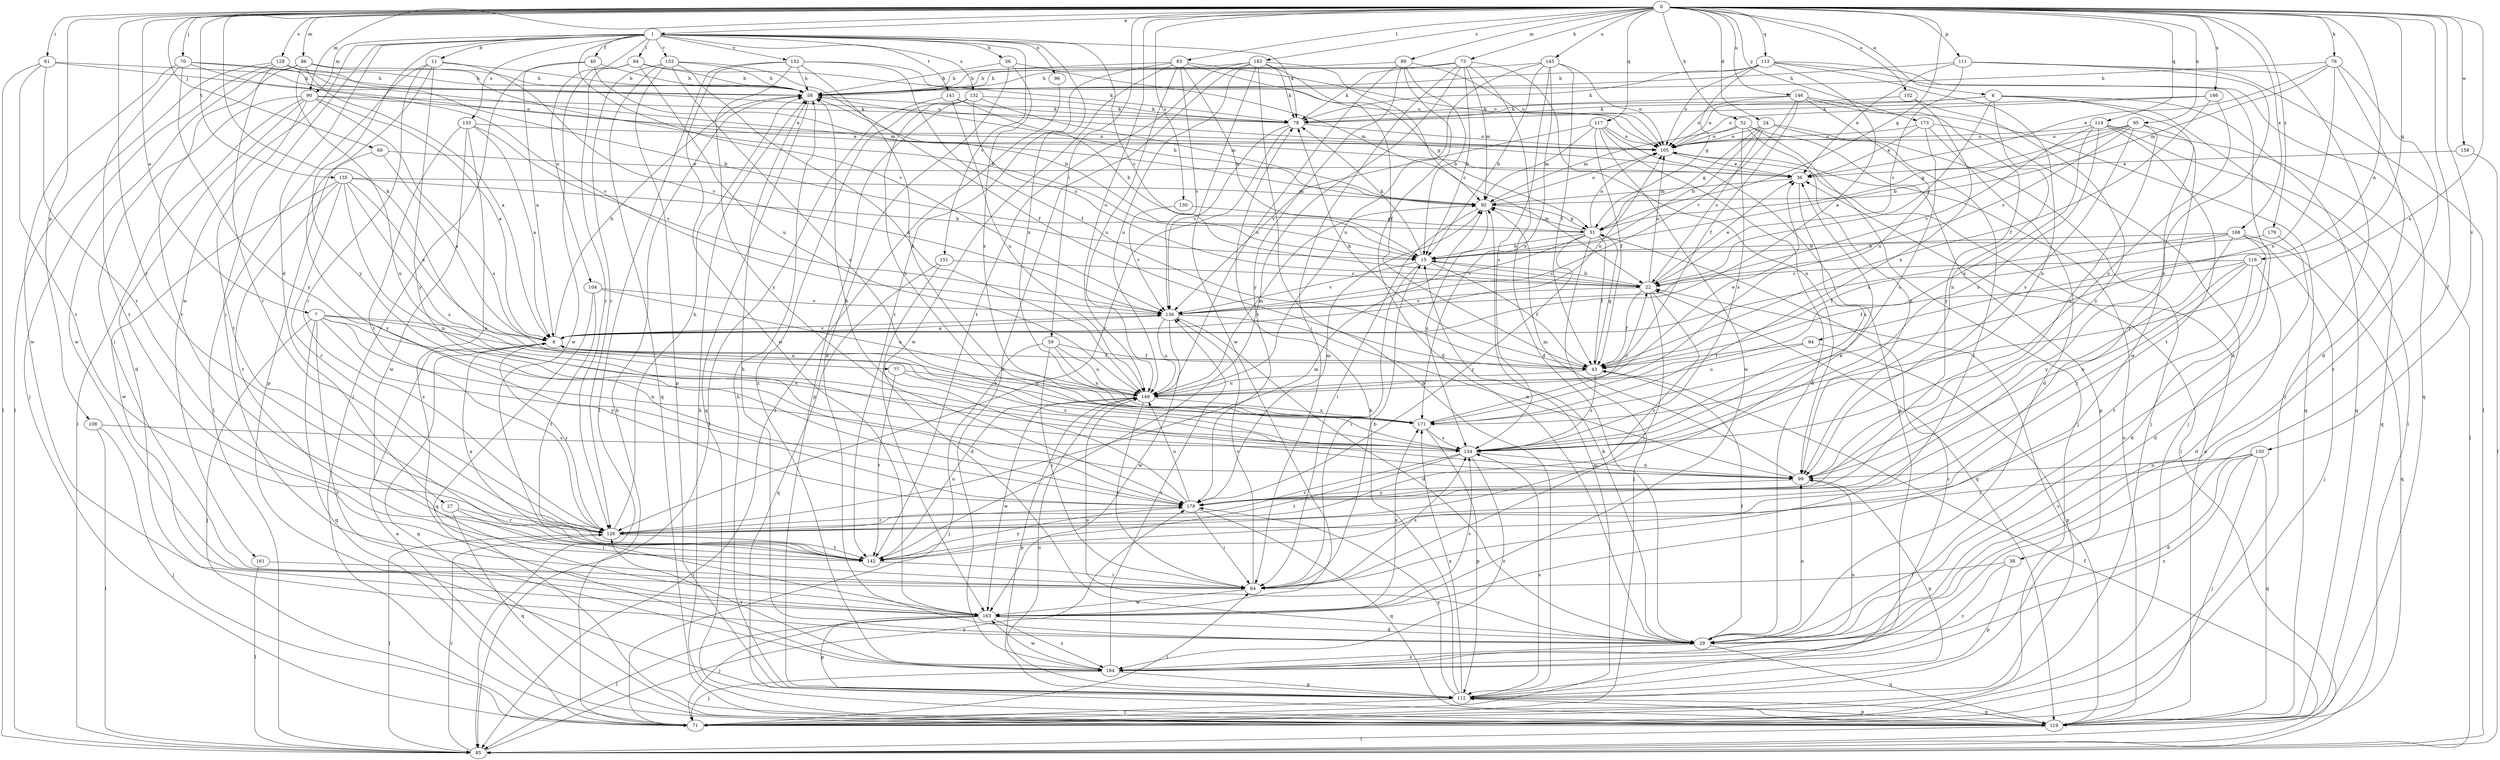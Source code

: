 strict digraph  {
0;
1;
6;
7;
8;
11;
15;
22;
24;
27;
29;
36;
38;
40;
43;
51;
52;
56;
58;
59;
61;
64;
69;
70;
71;
73;
76;
77;
78;
83;
84;
85;
86;
89;
90;
92;
94;
95;
96;
99;
102;
104;
105;
108;
111;
112;
113;
114;
116;
117;
119;
126;
128;
130;
132;
133;
134;
135;
141;
142;
145;
146;
149;
150;
151;
152;
153;
156;
158;
161;
163;
166;
168;
171;
173;
178;
179;
183;
184;
0 -> 1  [label=a];
0 -> 6  [label=a];
0 -> 7  [label=a];
0 -> 24  [label=d];
0 -> 38  [label=f];
0 -> 51  [label=g];
0 -> 52  [label=h];
0 -> 59  [label=i];
0 -> 61  [label=i];
0 -> 69  [label=j];
0 -> 70  [label=j];
0 -> 73  [label=k];
0 -> 76  [label=k];
0 -> 77  [label=k];
0 -> 83  [label=l];
0 -> 86  [label=m];
0 -> 89  [label=m];
0 -> 90  [label=m];
0 -> 94  [label=n];
0 -> 95  [label=n];
0 -> 102  [label=o];
0 -> 108  [label=p];
0 -> 111  [label=p];
0 -> 113  [label=q];
0 -> 114  [label=q];
0 -> 116  [label=q];
0 -> 117  [label=q];
0 -> 126  [label=r];
0 -> 128  [label=s];
0 -> 130  [label=s];
0 -> 135  [label=t];
0 -> 145  [label=u];
0 -> 146  [label=u];
0 -> 149  [label=u];
0 -> 150  [label=v];
0 -> 158  [label=w];
0 -> 166  [label=x];
0 -> 168  [label=x];
0 -> 171  [label=x];
0 -> 173  [label=y];
0 -> 179  [label=z];
0 -> 183  [label=z];
1 -> 11  [label=b];
1 -> 22  [label=c];
1 -> 27  [label=d];
1 -> 40  [label=f];
1 -> 56  [label=h];
1 -> 64  [label=i];
1 -> 78  [label=k];
1 -> 84  [label=l];
1 -> 90  [label=m];
1 -> 96  [label=n];
1 -> 104  [label=o];
1 -> 132  [label=s];
1 -> 133  [label=s];
1 -> 141  [label=t];
1 -> 151  [label=v];
1 -> 152  [label=v];
1 -> 153  [label=v];
1 -> 156  [label=v];
1 -> 161  [label=w];
1 -> 171  [label=x];
1 -> 178  [label=y];
6 -> 22  [label=c];
6 -> 78  [label=k];
6 -> 85  [label=l];
6 -> 99  [label=n];
6 -> 105  [label=o];
6 -> 119  [label=q];
6 -> 163  [label=w];
7 -> 8  [label=a];
7 -> 71  [label=j];
7 -> 99  [label=n];
7 -> 119  [label=q];
7 -> 134  [label=s];
7 -> 149  [label=u];
7 -> 178  [label=y];
7 -> 184  [label=z];
8 -> 43  [label=f];
8 -> 58  [label=h];
8 -> 105  [label=o];
8 -> 119  [label=q];
8 -> 126  [label=r];
8 -> 156  [label=v];
11 -> 58  [label=h];
11 -> 85  [label=l];
11 -> 112  [label=p];
11 -> 126  [label=r];
11 -> 156  [label=v];
11 -> 178  [label=y];
15 -> 22  [label=c];
15 -> 43  [label=f];
15 -> 64  [label=i];
15 -> 78  [label=k];
15 -> 156  [label=v];
22 -> 15  [label=b];
22 -> 36  [label=e];
22 -> 43  [label=f];
22 -> 64  [label=i];
22 -> 105  [label=o];
22 -> 126  [label=r];
22 -> 156  [label=v];
24 -> 15  [label=b];
24 -> 22  [label=c];
24 -> 51  [label=g];
24 -> 64  [label=i];
24 -> 71  [label=j];
24 -> 105  [label=o];
27 -> 64  [label=i];
27 -> 119  [label=q];
27 -> 126  [label=r];
29 -> 15  [label=b];
29 -> 43  [label=f];
29 -> 58  [label=h];
29 -> 99  [label=n];
29 -> 119  [label=q];
29 -> 149  [label=u];
29 -> 184  [label=z];
36 -> 92  [label=m];
36 -> 134  [label=s];
38 -> 64  [label=i];
38 -> 112  [label=p];
38 -> 184  [label=z];
40 -> 8  [label=a];
40 -> 58  [label=h];
40 -> 71  [label=j];
40 -> 92  [label=m];
43 -> 51  [label=g];
43 -> 78  [label=k];
43 -> 134  [label=s];
43 -> 149  [label=u];
51 -> 15  [label=b];
51 -> 43  [label=f];
51 -> 58  [label=h];
51 -> 71  [label=j];
51 -> 92  [label=m];
51 -> 105  [label=o];
51 -> 119  [label=q];
51 -> 156  [label=v];
51 -> 178  [label=y];
52 -> 71  [label=j];
52 -> 92  [label=m];
52 -> 99  [label=n];
52 -> 105  [label=o];
52 -> 112  [label=p];
52 -> 134  [label=s];
56 -> 29  [label=d];
56 -> 58  [label=h];
56 -> 92  [label=m];
56 -> 171  [label=x];
58 -> 78  [label=k];
58 -> 119  [label=q];
59 -> 43  [label=f];
59 -> 64  [label=i];
59 -> 71  [label=j];
59 -> 149  [label=u];
59 -> 171  [label=x];
61 -> 58  [label=h];
61 -> 85  [label=l];
61 -> 105  [label=o];
61 -> 126  [label=r];
61 -> 142  [label=t];
64 -> 15  [label=b];
64 -> 134  [label=s];
64 -> 156  [label=v];
64 -> 163  [label=w];
69 -> 8  [label=a];
69 -> 36  [label=e];
69 -> 178  [label=y];
70 -> 15  [label=b];
70 -> 58  [label=h];
70 -> 142  [label=t];
70 -> 156  [label=v];
70 -> 163  [label=w];
70 -> 178  [label=y];
71 -> 8  [label=a];
71 -> 58  [label=h];
71 -> 64  [label=i];
71 -> 92  [label=m];
73 -> 15  [label=b];
73 -> 29  [label=d];
73 -> 58  [label=h];
73 -> 64  [label=i];
73 -> 78  [label=k];
73 -> 92  [label=m];
73 -> 99  [label=n];
73 -> 142  [label=t];
76 -> 29  [label=d];
76 -> 36  [label=e];
76 -> 58  [label=h];
76 -> 92  [label=m];
76 -> 171  [label=x];
76 -> 184  [label=z];
77 -> 134  [label=s];
77 -> 142  [label=t];
77 -> 149  [label=u];
78 -> 105  [label=o];
78 -> 126  [label=r];
78 -> 156  [label=v];
83 -> 15  [label=b];
83 -> 51  [label=g];
83 -> 58  [label=h];
83 -> 105  [label=o];
83 -> 142  [label=t];
83 -> 149  [label=u];
83 -> 156  [label=v];
83 -> 163  [label=w];
84 -> 58  [label=h];
84 -> 78  [label=k];
84 -> 126  [label=r];
84 -> 149  [label=u];
84 -> 163  [label=w];
85 -> 43  [label=f];
85 -> 126  [label=r];
85 -> 178  [label=y];
86 -> 8  [label=a];
86 -> 15  [label=b];
86 -> 58  [label=h];
86 -> 99  [label=n];
86 -> 142  [label=t];
86 -> 163  [label=w];
89 -> 15  [label=b];
89 -> 29  [label=d];
89 -> 58  [label=h];
89 -> 105  [label=o];
89 -> 149  [label=u];
89 -> 178  [label=y];
90 -> 8  [label=a];
90 -> 29  [label=d];
90 -> 36  [label=e];
90 -> 64  [label=i];
90 -> 78  [label=k];
90 -> 85  [label=l];
90 -> 134  [label=s];
90 -> 142  [label=t];
92 -> 51  [label=g];
92 -> 58  [label=h];
92 -> 64  [label=i];
92 -> 105  [label=o];
92 -> 134  [label=s];
94 -> 43  [label=f];
94 -> 112  [label=p];
94 -> 149  [label=u];
95 -> 15  [label=b];
95 -> 22  [label=c];
95 -> 51  [label=g];
95 -> 99  [label=n];
95 -> 105  [label=o];
95 -> 126  [label=r];
95 -> 134  [label=s];
96 -> 85  [label=l];
99 -> 92  [label=m];
99 -> 112  [label=p];
99 -> 178  [label=y];
102 -> 78  [label=k];
102 -> 171  [label=x];
102 -> 178  [label=y];
104 -> 119  [label=q];
104 -> 142  [label=t];
104 -> 149  [label=u];
104 -> 156  [label=v];
105 -> 36  [label=e];
105 -> 85  [label=l];
108 -> 71  [label=j];
108 -> 85  [label=l];
108 -> 134  [label=s];
111 -> 22  [label=c];
111 -> 36  [label=e];
111 -> 58  [label=h];
111 -> 71  [label=j];
111 -> 85  [label=l];
111 -> 99  [label=n];
112 -> 58  [label=h];
112 -> 71  [label=j];
112 -> 78  [label=k];
112 -> 119  [label=q];
112 -> 134  [label=s];
112 -> 149  [label=u];
112 -> 171  [label=x];
112 -> 178  [label=y];
113 -> 8  [label=a];
113 -> 29  [label=d];
113 -> 51  [label=g];
113 -> 58  [label=h];
113 -> 78  [label=k];
113 -> 99  [label=n];
113 -> 105  [label=o];
113 -> 119  [label=q];
114 -> 85  [label=l];
114 -> 105  [label=o];
114 -> 119  [label=q];
114 -> 134  [label=s];
114 -> 142  [label=t];
114 -> 156  [label=v];
114 -> 171  [label=x];
116 -> 22  [label=c];
116 -> 29  [label=d];
116 -> 43  [label=f];
116 -> 99  [label=n];
116 -> 142  [label=t];
116 -> 178  [label=y];
117 -> 29  [label=d];
117 -> 43  [label=f];
117 -> 92  [label=m];
117 -> 105  [label=o];
117 -> 112  [label=p];
117 -> 156  [label=v];
117 -> 163  [label=w];
119 -> 22  [label=c];
119 -> 36  [label=e];
119 -> 58  [label=h];
119 -> 85  [label=l];
119 -> 105  [label=o];
119 -> 112  [label=p];
126 -> 36  [label=e];
126 -> 58  [label=h];
126 -> 85  [label=l];
126 -> 92  [label=m];
126 -> 142  [label=t];
128 -> 36  [label=e];
128 -> 58  [label=h];
128 -> 71  [label=j];
128 -> 85  [label=l];
128 -> 105  [label=o];
128 -> 126  [label=r];
130 -> 51  [label=g];
130 -> 156  [label=v];
132 -> 22  [label=c];
132 -> 78  [label=k];
132 -> 92  [label=m];
132 -> 112  [label=p];
132 -> 134  [label=s];
132 -> 184  [label=z];
133 -> 8  [label=a];
133 -> 105  [label=o];
133 -> 126  [label=r];
133 -> 156  [label=v];
133 -> 163  [label=w];
133 -> 184  [label=z];
134 -> 99  [label=n];
134 -> 126  [label=r];
134 -> 142  [label=t];
134 -> 184  [label=z];
135 -> 8  [label=a];
135 -> 15  [label=b];
135 -> 92  [label=m];
135 -> 99  [label=n];
135 -> 126  [label=r];
135 -> 134  [label=s];
135 -> 142  [label=t];
135 -> 163  [label=w];
141 -> 15  [label=b];
141 -> 78  [label=k];
141 -> 85  [label=l];
141 -> 149  [label=u];
142 -> 8  [label=a];
142 -> 64  [label=i];
142 -> 149  [label=u];
142 -> 178  [label=y];
145 -> 15  [label=b];
145 -> 43  [label=f];
145 -> 58  [label=h];
145 -> 105  [label=o];
145 -> 134  [label=s];
145 -> 149  [label=u];
145 -> 171  [label=x];
146 -> 43  [label=f];
146 -> 78  [label=k];
146 -> 105  [label=o];
146 -> 119  [label=q];
146 -> 149  [label=u];
146 -> 156  [label=v];
146 -> 178  [label=y];
149 -> 36  [label=e];
149 -> 64  [label=i];
149 -> 92  [label=m];
149 -> 112  [label=p];
149 -> 163  [label=w];
149 -> 171  [label=x];
150 -> 29  [label=d];
150 -> 71  [label=j];
150 -> 99  [label=n];
150 -> 119  [label=q];
150 -> 126  [label=r];
150 -> 184  [label=z];
151 -> 22  [label=c];
151 -> 29  [label=d];
151 -> 119  [label=q];
152 -> 43  [label=f];
152 -> 58  [label=h];
152 -> 85  [label=l];
152 -> 105  [label=o];
152 -> 163  [label=w];
152 -> 171  [label=x];
152 -> 178  [label=y];
153 -> 43  [label=f];
153 -> 58  [label=h];
153 -> 112  [label=p];
153 -> 119  [label=q];
153 -> 126  [label=r];
153 -> 134  [label=s];
153 -> 149  [label=u];
156 -> 8  [label=a];
156 -> 29  [label=d];
156 -> 99  [label=n];
156 -> 149  [label=u];
156 -> 163  [label=w];
158 -> 36  [label=e];
158 -> 85  [label=l];
161 -> 64  [label=i];
161 -> 85  [label=l];
163 -> 29  [label=d];
163 -> 71  [label=j];
163 -> 85  [label=l];
163 -> 112  [label=p];
163 -> 134  [label=s];
163 -> 171  [label=x];
163 -> 184  [label=z];
166 -> 43  [label=f];
166 -> 78  [label=k];
166 -> 105  [label=o];
166 -> 134  [label=s];
168 -> 8  [label=a];
168 -> 15  [label=b];
168 -> 29  [label=d];
168 -> 43  [label=f];
168 -> 71  [label=j];
168 -> 119  [label=q];
168 -> 178  [label=y];
171 -> 8  [label=a];
171 -> 22  [label=c];
171 -> 112  [label=p];
171 -> 134  [label=s];
173 -> 29  [label=d];
173 -> 36  [label=e];
173 -> 71  [label=j];
173 -> 105  [label=o];
173 -> 134  [label=s];
178 -> 58  [label=h];
178 -> 64  [label=i];
178 -> 92  [label=m];
178 -> 119  [label=q];
178 -> 126  [label=r];
178 -> 149  [label=u];
179 -> 15  [label=b];
179 -> 29  [label=d];
183 -> 22  [label=c];
183 -> 43  [label=f];
183 -> 58  [label=h];
183 -> 78  [label=k];
183 -> 112  [label=p];
183 -> 142  [label=t];
183 -> 149  [label=u];
183 -> 163  [label=w];
183 -> 184  [label=z];
184 -> 22  [label=c];
184 -> 71  [label=j];
184 -> 99  [label=n];
184 -> 112  [label=p];
184 -> 126  [label=r];
184 -> 156  [label=v];
184 -> 163  [label=w];
}
